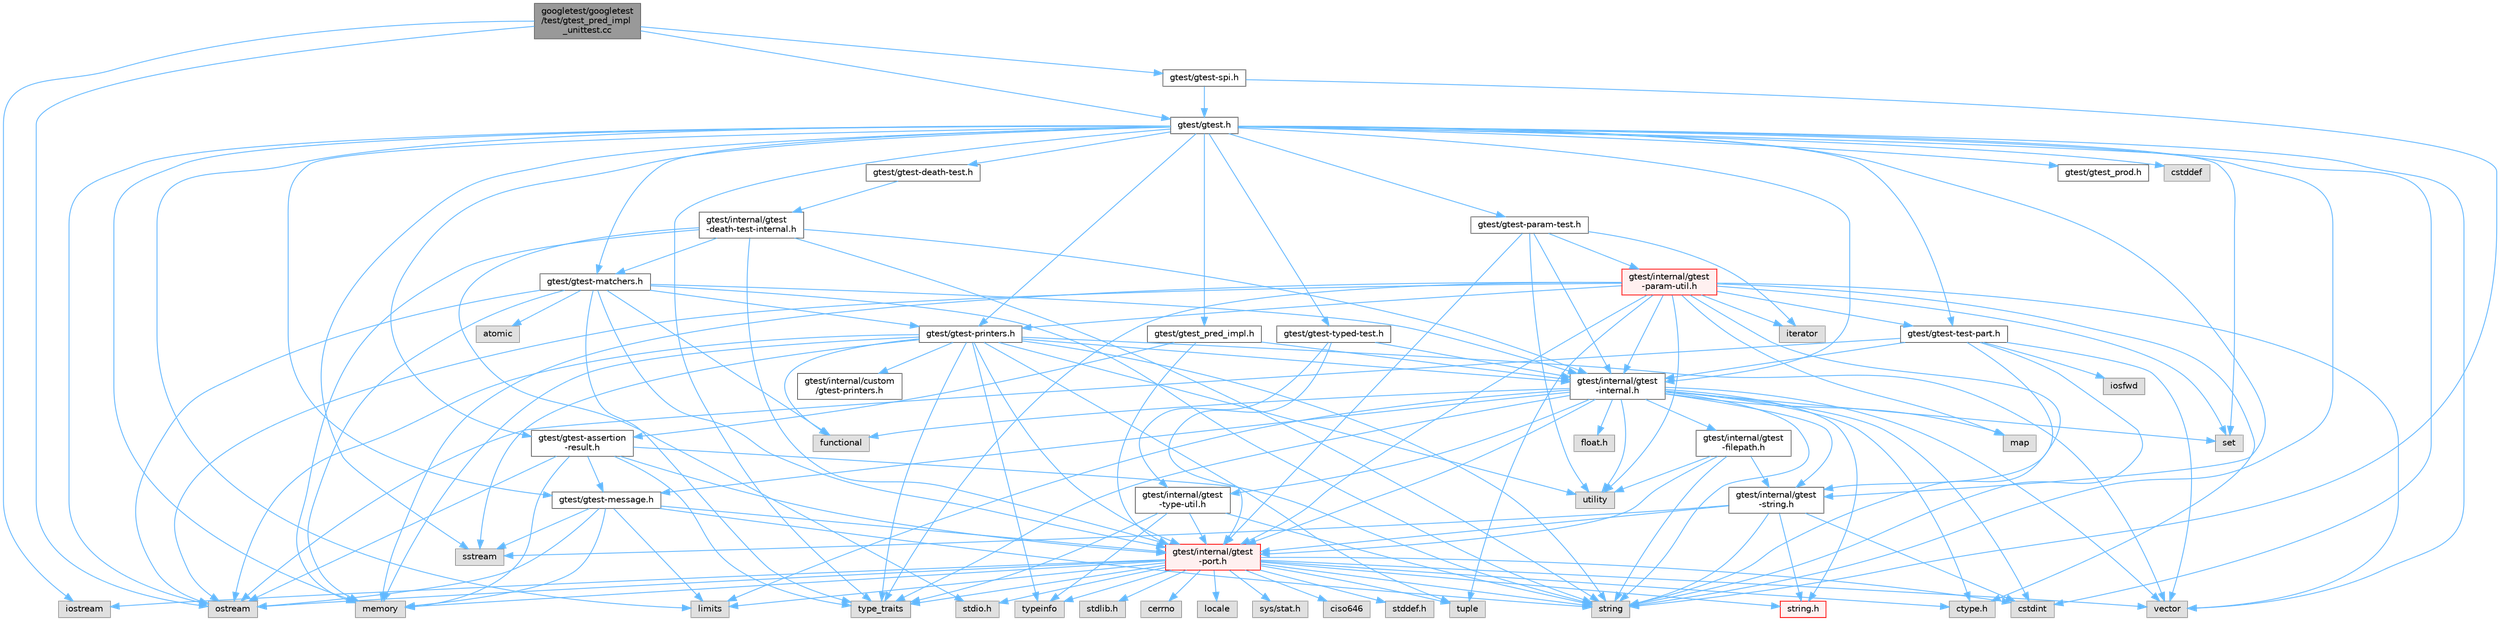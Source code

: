 digraph "googletest/googletest/test/gtest_pred_impl_unittest.cc"
{
 // LATEX_PDF_SIZE
  bgcolor="transparent";
  edge [fontname=Helvetica,fontsize=10,labelfontname=Helvetica,labelfontsize=10];
  node [fontname=Helvetica,fontsize=10,shape=box,height=0.2,width=0.4];
  Node1 [id="Node000001",label="googletest/googletest\l/test/gtest_pred_impl\l_unittest.cc",height=0.2,width=0.4,color="gray40", fillcolor="grey60", style="filled", fontcolor="black",tooltip=" "];
  Node1 -> Node2 [id="edge151_Node000001_Node000002",color="steelblue1",style="solid",tooltip=" "];
  Node2 [id="Node000002",label="iostream",height=0.2,width=0.4,color="grey60", fillcolor="#E0E0E0", style="filled",tooltip=" "];
  Node1 -> Node3 [id="edge152_Node000001_Node000003",color="steelblue1",style="solid",tooltip=" "];
  Node3 [id="Node000003",label="ostream",height=0.2,width=0.4,color="grey60", fillcolor="#E0E0E0", style="filled",tooltip=" "];
  Node1 -> Node4 [id="edge153_Node000001_Node000004",color="steelblue1",style="solid",tooltip=" "];
  Node4 [id="Node000004",label="gtest/gtest-spi.h",height=0.2,width=0.4,color="grey40", fillcolor="white", style="filled",URL="$gtest-spi_8h.html",tooltip=" "];
  Node4 -> Node5 [id="edge154_Node000004_Node000005",color="steelblue1",style="solid",tooltip=" "];
  Node5 [id="Node000005",label="string",height=0.2,width=0.4,color="grey60", fillcolor="#E0E0E0", style="filled",tooltip=" "];
  Node4 -> Node6 [id="edge155_Node000004_Node000006",color="steelblue1",style="solid",tooltip=" "];
  Node6 [id="Node000006",label="gtest/gtest.h",height=0.2,width=0.4,color="grey40", fillcolor="white", style="filled",URL="$gtest_8h.html",tooltip=" "];
  Node6 -> Node7 [id="edge156_Node000006_Node000007",color="steelblue1",style="solid",tooltip=" "];
  Node7 [id="Node000007",label="cstddef",height=0.2,width=0.4,color="grey60", fillcolor="#E0E0E0", style="filled",tooltip=" "];
  Node6 -> Node8 [id="edge157_Node000006_Node000008",color="steelblue1",style="solid",tooltip=" "];
  Node8 [id="Node000008",label="cstdint",height=0.2,width=0.4,color="grey60", fillcolor="#E0E0E0", style="filled",tooltip=" "];
  Node6 -> Node9 [id="edge158_Node000006_Node000009",color="steelblue1",style="solid",tooltip=" "];
  Node9 [id="Node000009",label="limits",height=0.2,width=0.4,color="grey60", fillcolor="#E0E0E0", style="filled",tooltip=" "];
  Node6 -> Node10 [id="edge159_Node000006_Node000010",color="steelblue1",style="solid",tooltip=" "];
  Node10 [id="Node000010",label="memory",height=0.2,width=0.4,color="grey60", fillcolor="#E0E0E0", style="filled",tooltip=" "];
  Node6 -> Node3 [id="edge160_Node000006_Node000003",color="steelblue1",style="solid",tooltip=" "];
  Node6 -> Node11 [id="edge161_Node000006_Node000011",color="steelblue1",style="solid",tooltip=" "];
  Node11 [id="Node000011",label="set",height=0.2,width=0.4,color="grey60", fillcolor="#E0E0E0", style="filled",tooltip=" "];
  Node6 -> Node12 [id="edge162_Node000006_Node000012",color="steelblue1",style="solid",tooltip=" "];
  Node12 [id="Node000012",label="sstream",height=0.2,width=0.4,color="grey60", fillcolor="#E0E0E0", style="filled",tooltip=" "];
  Node6 -> Node5 [id="edge163_Node000006_Node000005",color="steelblue1",style="solid",tooltip=" "];
  Node6 -> Node13 [id="edge164_Node000006_Node000013",color="steelblue1",style="solid",tooltip=" "];
  Node13 [id="Node000013",label="type_traits",height=0.2,width=0.4,color="grey60", fillcolor="#E0E0E0", style="filled",tooltip=" "];
  Node6 -> Node14 [id="edge165_Node000006_Node000014",color="steelblue1",style="solid",tooltip=" "];
  Node14 [id="Node000014",label="vector",height=0.2,width=0.4,color="grey60", fillcolor="#E0E0E0", style="filled",tooltip=" "];
  Node6 -> Node15 [id="edge166_Node000006_Node000015",color="steelblue1",style="solid",tooltip=" "];
  Node15 [id="Node000015",label="gtest/gtest-assertion\l-result.h",height=0.2,width=0.4,color="grey40", fillcolor="white", style="filled",URL="$gtest-assertion-result_8h.html",tooltip=" "];
  Node15 -> Node10 [id="edge167_Node000015_Node000010",color="steelblue1",style="solid",tooltip=" "];
  Node15 -> Node3 [id="edge168_Node000015_Node000003",color="steelblue1",style="solid",tooltip=" "];
  Node15 -> Node5 [id="edge169_Node000015_Node000005",color="steelblue1",style="solid",tooltip=" "];
  Node15 -> Node13 [id="edge170_Node000015_Node000013",color="steelblue1",style="solid",tooltip=" "];
  Node15 -> Node16 [id="edge171_Node000015_Node000016",color="steelblue1",style="solid",tooltip=" "];
  Node16 [id="Node000016",label="gtest/gtest-message.h",height=0.2,width=0.4,color="grey40", fillcolor="white", style="filled",URL="$gtest-message_8h.html",tooltip=" "];
  Node16 -> Node9 [id="edge172_Node000016_Node000009",color="steelblue1",style="solid",tooltip=" "];
  Node16 -> Node10 [id="edge173_Node000016_Node000010",color="steelblue1",style="solid",tooltip=" "];
  Node16 -> Node3 [id="edge174_Node000016_Node000003",color="steelblue1",style="solid",tooltip=" "];
  Node16 -> Node12 [id="edge175_Node000016_Node000012",color="steelblue1",style="solid",tooltip=" "];
  Node16 -> Node5 [id="edge176_Node000016_Node000005",color="steelblue1",style="solid",tooltip=" "];
  Node16 -> Node17 [id="edge177_Node000016_Node000017",color="steelblue1",style="solid",tooltip=" "];
  Node17 [id="Node000017",label="gtest/internal/gtest\l-port.h",height=0.2,width=0.4,color="red", fillcolor="#FFF0F0", style="filled",URL="$gtest-port_8h.html",tooltip=" "];
  Node17 -> Node18 [id="edge178_Node000017_Node000018",color="steelblue1",style="solid",tooltip=" "];
  Node18 [id="Node000018",label="ciso646",height=0.2,width=0.4,color="grey60", fillcolor="#E0E0E0", style="filled",tooltip=" "];
  Node17 -> Node19 [id="edge179_Node000017_Node000019",color="steelblue1",style="solid",tooltip=" "];
  Node19 [id="Node000019",label="ctype.h",height=0.2,width=0.4,color="grey60", fillcolor="#E0E0E0", style="filled",tooltip=" "];
  Node17 -> Node20 [id="edge180_Node000017_Node000020",color="steelblue1",style="solid",tooltip=" "];
  Node20 [id="Node000020",label="stddef.h",height=0.2,width=0.4,color="grey60", fillcolor="#E0E0E0", style="filled",tooltip=" "];
  Node17 -> Node21 [id="edge181_Node000017_Node000021",color="steelblue1",style="solid",tooltip=" "];
  Node21 [id="Node000021",label="stdio.h",height=0.2,width=0.4,color="grey60", fillcolor="#E0E0E0", style="filled",tooltip=" "];
  Node17 -> Node22 [id="edge182_Node000017_Node000022",color="steelblue1",style="solid",tooltip=" "];
  Node22 [id="Node000022",label="stdlib.h",height=0.2,width=0.4,color="grey60", fillcolor="#E0E0E0", style="filled",tooltip=" "];
  Node17 -> Node23 [id="edge183_Node000017_Node000023",color="steelblue1",style="solid",tooltip=" "];
  Node23 [id="Node000023",label="string.h",height=0.2,width=0.4,color="red", fillcolor="#FFF0F0", style="filled",URL="$string_8h.html",tooltip=" "];
  Node17 -> Node34 [id="edge184_Node000017_Node000034",color="steelblue1",style="solid",tooltip=" "];
  Node34 [id="Node000034",label="cerrno",height=0.2,width=0.4,color="grey60", fillcolor="#E0E0E0", style="filled",tooltip=" "];
  Node17 -> Node8 [id="edge185_Node000017_Node000008",color="steelblue1",style="solid",tooltip=" "];
  Node17 -> Node2 [id="edge186_Node000017_Node000002",color="steelblue1",style="solid",tooltip=" "];
  Node17 -> Node9 [id="edge187_Node000017_Node000009",color="steelblue1",style="solid",tooltip=" "];
  Node17 -> Node35 [id="edge188_Node000017_Node000035",color="steelblue1",style="solid",tooltip=" "];
  Node35 [id="Node000035",label="locale",height=0.2,width=0.4,color="grey60", fillcolor="#E0E0E0", style="filled",tooltip=" "];
  Node17 -> Node10 [id="edge189_Node000017_Node000010",color="steelblue1",style="solid",tooltip=" "];
  Node17 -> Node3 [id="edge190_Node000017_Node000003",color="steelblue1",style="solid",tooltip=" "];
  Node17 -> Node5 [id="edge191_Node000017_Node000005",color="steelblue1",style="solid",tooltip=" "];
  Node17 -> Node36 [id="edge192_Node000017_Node000036",color="steelblue1",style="solid",tooltip=" "];
  Node36 [id="Node000036",label="tuple",height=0.2,width=0.4,color="grey60", fillcolor="#E0E0E0", style="filled",tooltip=" "];
  Node17 -> Node13 [id="edge193_Node000017_Node000013",color="steelblue1",style="solid",tooltip=" "];
  Node17 -> Node14 [id="edge194_Node000017_Node000014",color="steelblue1",style="solid",tooltip=" "];
  Node17 -> Node37 [id="edge195_Node000017_Node000037",color="steelblue1",style="solid",tooltip=" "];
  Node37 [id="Node000037",label="sys/stat.h",height=0.2,width=0.4,color="grey60", fillcolor="#E0E0E0", style="filled",tooltip=" "];
  Node17 -> Node44 [id="edge196_Node000017_Node000044",color="steelblue1",style="solid",tooltip=" "];
  Node44 [id="Node000044",label="typeinfo",height=0.2,width=0.4,color="grey60", fillcolor="#E0E0E0", style="filled",tooltip=" "];
  Node15 -> Node17 [id="edge197_Node000015_Node000017",color="steelblue1",style="solid",tooltip=" "];
  Node6 -> Node45 [id="edge198_Node000006_Node000045",color="steelblue1",style="solid",tooltip=" "];
  Node45 [id="Node000045",label="gtest/gtest-death-test.h",height=0.2,width=0.4,color="grey40", fillcolor="white", style="filled",URL="$gtest-death-test_8h.html",tooltip=" "];
  Node45 -> Node46 [id="edge199_Node000045_Node000046",color="steelblue1",style="solid",tooltip=" "];
  Node46 [id="Node000046",label="gtest/internal/gtest\l-death-test-internal.h",height=0.2,width=0.4,color="grey40", fillcolor="white", style="filled",URL="$gtest-death-test-internal_8h.html",tooltip=" "];
  Node46 -> Node21 [id="edge200_Node000046_Node000021",color="steelblue1",style="solid",tooltip=" "];
  Node46 -> Node10 [id="edge201_Node000046_Node000010",color="steelblue1",style="solid",tooltip=" "];
  Node46 -> Node5 [id="edge202_Node000046_Node000005",color="steelblue1",style="solid",tooltip=" "];
  Node46 -> Node47 [id="edge203_Node000046_Node000047",color="steelblue1",style="solid",tooltip=" "];
  Node47 [id="Node000047",label="gtest/gtest-matchers.h",height=0.2,width=0.4,color="grey40", fillcolor="white", style="filled",URL="$gtest-matchers_8h.html",tooltip=" "];
  Node47 -> Node48 [id="edge204_Node000047_Node000048",color="steelblue1",style="solid",tooltip=" "];
  Node48 [id="Node000048",label="atomic",height=0.2,width=0.4,color="grey60", fillcolor="#E0E0E0", style="filled",tooltip=" "];
  Node47 -> Node49 [id="edge205_Node000047_Node000049",color="steelblue1",style="solid",tooltip=" "];
  Node49 [id="Node000049",label="functional",height=0.2,width=0.4,color="grey60", fillcolor="#E0E0E0", style="filled",tooltip=" "];
  Node47 -> Node10 [id="edge206_Node000047_Node000010",color="steelblue1",style="solid",tooltip=" "];
  Node47 -> Node3 [id="edge207_Node000047_Node000003",color="steelblue1",style="solid",tooltip=" "];
  Node47 -> Node5 [id="edge208_Node000047_Node000005",color="steelblue1",style="solid",tooltip=" "];
  Node47 -> Node13 [id="edge209_Node000047_Node000013",color="steelblue1",style="solid",tooltip=" "];
  Node47 -> Node50 [id="edge210_Node000047_Node000050",color="steelblue1",style="solid",tooltip=" "];
  Node50 [id="Node000050",label="gtest/gtest-printers.h",height=0.2,width=0.4,color="grey40", fillcolor="white", style="filled",URL="$gtest-printers_8h.html",tooltip=" "];
  Node50 -> Node49 [id="edge211_Node000050_Node000049",color="steelblue1",style="solid",tooltip=" "];
  Node50 -> Node10 [id="edge212_Node000050_Node000010",color="steelblue1",style="solid",tooltip=" "];
  Node50 -> Node3 [id="edge213_Node000050_Node000003",color="steelblue1",style="solid",tooltip=" "];
  Node50 -> Node12 [id="edge214_Node000050_Node000012",color="steelblue1",style="solid",tooltip=" "];
  Node50 -> Node5 [id="edge215_Node000050_Node000005",color="steelblue1",style="solid",tooltip=" "];
  Node50 -> Node36 [id="edge216_Node000050_Node000036",color="steelblue1",style="solid",tooltip=" "];
  Node50 -> Node13 [id="edge217_Node000050_Node000013",color="steelblue1",style="solid",tooltip=" "];
  Node50 -> Node44 [id="edge218_Node000050_Node000044",color="steelblue1",style="solid",tooltip=" "];
  Node50 -> Node28 [id="edge219_Node000050_Node000028",color="steelblue1",style="solid",tooltip=" "];
  Node28 [id="Node000028",label="utility",height=0.2,width=0.4,color="grey60", fillcolor="#E0E0E0", style="filled",tooltip=" "];
  Node50 -> Node14 [id="edge220_Node000050_Node000014",color="steelblue1",style="solid",tooltip=" "];
  Node50 -> Node51 [id="edge221_Node000050_Node000051",color="steelblue1",style="solid",tooltip=" "];
  Node51 [id="Node000051",label="gtest/internal/gtest\l-internal.h",height=0.2,width=0.4,color="grey40", fillcolor="white", style="filled",URL="$gtest-internal_8h.html",tooltip=" "];
  Node51 -> Node17 [id="edge222_Node000051_Node000017",color="steelblue1",style="solid",tooltip=" "];
  Node51 -> Node19 [id="edge223_Node000051_Node000019",color="steelblue1",style="solid",tooltip=" "];
  Node51 -> Node52 [id="edge224_Node000051_Node000052",color="steelblue1",style="solid",tooltip=" "];
  Node52 [id="Node000052",label="float.h",height=0.2,width=0.4,color="grey60", fillcolor="#E0E0E0", style="filled",tooltip=" "];
  Node51 -> Node23 [id="edge225_Node000051_Node000023",color="steelblue1",style="solid",tooltip=" "];
  Node51 -> Node8 [id="edge226_Node000051_Node000008",color="steelblue1",style="solid",tooltip=" "];
  Node51 -> Node49 [id="edge227_Node000051_Node000049",color="steelblue1",style="solid",tooltip=" "];
  Node51 -> Node9 [id="edge228_Node000051_Node000009",color="steelblue1",style="solid",tooltip=" "];
  Node51 -> Node53 [id="edge229_Node000051_Node000053",color="steelblue1",style="solid",tooltip=" "];
  Node53 [id="Node000053",label="map",height=0.2,width=0.4,color="grey60", fillcolor="#E0E0E0", style="filled",tooltip=" "];
  Node51 -> Node11 [id="edge230_Node000051_Node000011",color="steelblue1",style="solid",tooltip=" "];
  Node51 -> Node5 [id="edge231_Node000051_Node000005",color="steelblue1",style="solid",tooltip=" "];
  Node51 -> Node13 [id="edge232_Node000051_Node000013",color="steelblue1",style="solid",tooltip=" "];
  Node51 -> Node28 [id="edge233_Node000051_Node000028",color="steelblue1",style="solid",tooltip=" "];
  Node51 -> Node14 [id="edge234_Node000051_Node000014",color="steelblue1",style="solid",tooltip=" "];
  Node51 -> Node16 [id="edge235_Node000051_Node000016",color="steelblue1",style="solid",tooltip=" "];
  Node51 -> Node54 [id="edge236_Node000051_Node000054",color="steelblue1",style="solid",tooltip=" "];
  Node54 [id="Node000054",label="gtest/internal/gtest\l-filepath.h",height=0.2,width=0.4,color="grey40", fillcolor="white", style="filled",URL="$gtest-filepath_8h.html",tooltip=" "];
  Node54 -> Node5 [id="edge237_Node000054_Node000005",color="steelblue1",style="solid",tooltip=" "];
  Node54 -> Node28 [id="edge238_Node000054_Node000028",color="steelblue1",style="solid",tooltip=" "];
  Node54 -> Node17 [id="edge239_Node000054_Node000017",color="steelblue1",style="solid",tooltip=" "];
  Node54 -> Node55 [id="edge240_Node000054_Node000055",color="steelblue1",style="solid",tooltip=" "];
  Node55 [id="Node000055",label="gtest/internal/gtest\l-string.h",height=0.2,width=0.4,color="grey40", fillcolor="white", style="filled",URL="$gtest-string_8h.html",tooltip=" "];
  Node55 -> Node23 [id="edge241_Node000055_Node000023",color="steelblue1",style="solid",tooltip=" "];
  Node55 -> Node8 [id="edge242_Node000055_Node000008",color="steelblue1",style="solid",tooltip=" "];
  Node55 -> Node12 [id="edge243_Node000055_Node000012",color="steelblue1",style="solid",tooltip=" "];
  Node55 -> Node5 [id="edge244_Node000055_Node000005",color="steelblue1",style="solid",tooltip=" "];
  Node55 -> Node17 [id="edge245_Node000055_Node000017",color="steelblue1",style="solid",tooltip=" "];
  Node51 -> Node55 [id="edge246_Node000051_Node000055",color="steelblue1",style="solid",tooltip=" "];
  Node51 -> Node56 [id="edge247_Node000051_Node000056",color="steelblue1",style="solid",tooltip=" "];
  Node56 [id="Node000056",label="gtest/internal/gtest\l-type-util.h",height=0.2,width=0.4,color="grey40", fillcolor="white", style="filled",URL="$gtest-type-util_8h.html",tooltip=" "];
  Node56 -> Node5 [id="edge248_Node000056_Node000005",color="steelblue1",style="solid",tooltip=" "];
  Node56 -> Node13 [id="edge249_Node000056_Node000013",color="steelblue1",style="solid",tooltip=" "];
  Node56 -> Node44 [id="edge250_Node000056_Node000044",color="steelblue1",style="solid",tooltip=" "];
  Node56 -> Node17 [id="edge251_Node000056_Node000017",color="steelblue1",style="solid",tooltip=" "];
  Node50 -> Node17 [id="edge252_Node000050_Node000017",color="steelblue1",style="solid",tooltip=" "];
  Node50 -> Node57 [id="edge253_Node000050_Node000057",color="steelblue1",style="solid",tooltip=" "];
  Node57 [id="Node000057",label="gtest/internal/custom\l/gtest-printers.h",height=0.2,width=0.4,color="grey40", fillcolor="white", style="filled",URL="$internal_2custom_2gtest-printers_8h.html",tooltip=" "];
  Node47 -> Node51 [id="edge254_Node000047_Node000051",color="steelblue1",style="solid",tooltip=" "];
  Node47 -> Node17 [id="edge255_Node000047_Node000017",color="steelblue1",style="solid",tooltip=" "];
  Node46 -> Node51 [id="edge256_Node000046_Node000051",color="steelblue1",style="solid",tooltip=" "];
  Node46 -> Node17 [id="edge257_Node000046_Node000017",color="steelblue1",style="solid",tooltip=" "];
  Node6 -> Node47 [id="edge258_Node000006_Node000047",color="steelblue1",style="solid",tooltip=" "];
  Node6 -> Node16 [id="edge259_Node000006_Node000016",color="steelblue1",style="solid",tooltip=" "];
  Node6 -> Node58 [id="edge260_Node000006_Node000058",color="steelblue1",style="solid",tooltip=" "];
  Node58 [id="Node000058",label="gtest/gtest-param-test.h",height=0.2,width=0.4,color="grey40", fillcolor="white", style="filled",URL="$gtest-param-test_8h.html",tooltip=" "];
  Node58 -> Node30 [id="edge261_Node000058_Node000030",color="steelblue1",style="solid",tooltip=" "];
  Node30 [id="Node000030",label="iterator",height=0.2,width=0.4,color="grey60", fillcolor="#E0E0E0", style="filled",tooltip=" "];
  Node58 -> Node28 [id="edge262_Node000058_Node000028",color="steelblue1",style="solid",tooltip=" "];
  Node58 -> Node51 [id="edge263_Node000058_Node000051",color="steelblue1",style="solid",tooltip=" "];
  Node58 -> Node59 [id="edge264_Node000058_Node000059",color="steelblue1",style="solid",tooltip=" "];
  Node59 [id="Node000059",label="gtest/internal/gtest\l-param-util.h",height=0.2,width=0.4,color="red", fillcolor="#FFF0F0", style="filled",URL="$gtest-param-util_8h.html",tooltip=" "];
  Node59 -> Node19 [id="edge265_Node000059_Node000019",color="steelblue1",style="solid",tooltip=" "];
  Node59 -> Node30 [id="edge266_Node000059_Node000030",color="steelblue1",style="solid",tooltip=" "];
  Node59 -> Node53 [id="edge267_Node000059_Node000053",color="steelblue1",style="solid",tooltip=" "];
  Node59 -> Node10 [id="edge268_Node000059_Node000010",color="steelblue1",style="solid",tooltip=" "];
  Node59 -> Node3 [id="edge269_Node000059_Node000003",color="steelblue1",style="solid",tooltip=" "];
  Node59 -> Node11 [id="edge270_Node000059_Node000011",color="steelblue1",style="solid",tooltip=" "];
  Node59 -> Node5 [id="edge271_Node000059_Node000005",color="steelblue1",style="solid",tooltip=" "];
  Node59 -> Node36 [id="edge272_Node000059_Node000036",color="steelblue1",style="solid",tooltip=" "];
  Node59 -> Node13 [id="edge273_Node000059_Node000013",color="steelblue1",style="solid",tooltip=" "];
  Node59 -> Node28 [id="edge274_Node000059_Node000028",color="steelblue1",style="solid",tooltip=" "];
  Node59 -> Node14 [id="edge275_Node000059_Node000014",color="steelblue1",style="solid",tooltip=" "];
  Node59 -> Node50 [id="edge276_Node000059_Node000050",color="steelblue1",style="solid",tooltip=" "];
  Node59 -> Node62 [id="edge277_Node000059_Node000062",color="steelblue1",style="solid",tooltip=" "];
  Node62 [id="Node000062",label="gtest/gtest-test-part.h",height=0.2,width=0.4,color="grey40", fillcolor="white", style="filled",URL="$gtest-test-part_8h.html",tooltip=" "];
  Node62 -> Node63 [id="edge278_Node000062_Node000063",color="steelblue1",style="solid",tooltip=" "];
  Node63 [id="Node000063",label="iosfwd",height=0.2,width=0.4,color="grey60", fillcolor="#E0E0E0", style="filled",tooltip=" "];
  Node62 -> Node3 [id="edge279_Node000062_Node000003",color="steelblue1",style="solid",tooltip=" "];
  Node62 -> Node5 [id="edge280_Node000062_Node000005",color="steelblue1",style="solid",tooltip=" "];
  Node62 -> Node14 [id="edge281_Node000062_Node000014",color="steelblue1",style="solid",tooltip=" "];
  Node62 -> Node51 [id="edge282_Node000062_Node000051",color="steelblue1",style="solid",tooltip=" "];
  Node62 -> Node55 [id="edge283_Node000062_Node000055",color="steelblue1",style="solid",tooltip=" "];
  Node59 -> Node51 [id="edge284_Node000059_Node000051",color="steelblue1",style="solid",tooltip=" "];
  Node59 -> Node17 [id="edge285_Node000059_Node000017",color="steelblue1",style="solid",tooltip=" "];
  Node58 -> Node17 [id="edge286_Node000058_Node000017",color="steelblue1",style="solid",tooltip=" "];
  Node6 -> Node50 [id="edge287_Node000006_Node000050",color="steelblue1",style="solid",tooltip=" "];
  Node6 -> Node62 [id="edge288_Node000006_Node000062",color="steelblue1",style="solid",tooltip=" "];
  Node6 -> Node64 [id="edge289_Node000006_Node000064",color="steelblue1",style="solid",tooltip=" "];
  Node64 [id="Node000064",label="gtest/gtest-typed-test.h",height=0.2,width=0.4,color="grey40", fillcolor="white", style="filled",URL="$gtest-typed-test_8h.html",tooltip=" "];
  Node64 -> Node51 [id="edge290_Node000064_Node000051",color="steelblue1",style="solid",tooltip=" "];
  Node64 -> Node17 [id="edge291_Node000064_Node000017",color="steelblue1",style="solid",tooltip=" "];
  Node64 -> Node56 [id="edge292_Node000064_Node000056",color="steelblue1",style="solid",tooltip=" "];
  Node6 -> Node65 [id="edge293_Node000006_Node000065",color="steelblue1",style="solid",tooltip=" "];
  Node65 [id="Node000065",label="gtest/gtest_pred_impl.h",height=0.2,width=0.4,color="grey40", fillcolor="white", style="filled",URL="$gtest__pred__impl_8h.html",tooltip=" "];
  Node65 -> Node15 [id="edge294_Node000065_Node000015",color="steelblue1",style="solid",tooltip=" "];
  Node65 -> Node51 [id="edge295_Node000065_Node000051",color="steelblue1",style="solid",tooltip=" "];
  Node65 -> Node17 [id="edge296_Node000065_Node000017",color="steelblue1",style="solid",tooltip=" "];
  Node6 -> Node66 [id="edge297_Node000006_Node000066",color="steelblue1",style="solid",tooltip=" "];
  Node66 [id="Node000066",label="gtest/gtest_prod.h",height=0.2,width=0.4,color="grey40", fillcolor="white", style="filled",URL="$gtest__prod_8h.html",tooltip=" "];
  Node6 -> Node51 [id="edge298_Node000006_Node000051",color="steelblue1",style="solid",tooltip=" "];
  Node6 -> Node55 [id="edge299_Node000006_Node000055",color="steelblue1",style="solid",tooltip=" "];
  Node1 -> Node6 [id="edge300_Node000001_Node000006",color="steelblue1",style="solid",tooltip=" "];
}
